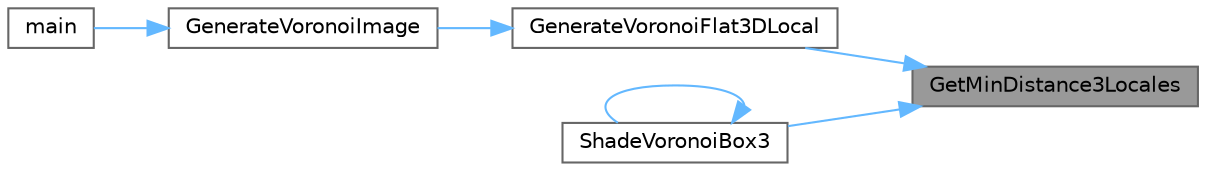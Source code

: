 digraph "GetMinDistance3Locales"
{
 // LATEX_PDF_SIZE
  bgcolor="transparent";
  edge [fontname=Helvetica,fontsize=10,labelfontname=Helvetica,labelfontsize=10];
  node [fontname=Helvetica,fontsize=10,shape=box,height=0.2,width=0.4];
  rankdir="RL";
  Node1 [id="Node000001",label="GetMinDistance3Locales",height=0.2,width=0.4,color="gray40", fillcolor="grey60", style="filled", fontcolor="black",tooltip=" "];
  Node1 -> Node2 [id="edge11_Node000001_Node000002",dir="back",color="steelblue1",style="solid",tooltip=" "];
  Node2 [id="Node000002",label="GenerateVoronoiFlat3DLocal",height=0.2,width=0.4,color="grey40", fillcolor="white", style="filled",URL="$dd/d4e/a00329.html#a4f7681c24ad008b5b20f8147d2938bb0",tooltip="Faster Method for Generating Voronoi Diagrams."];
  Node2 -> Node3 [id="edge12_Node000002_Node000003",dir="back",color="steelblue1",style="solid",tooltip=" "];
  Node3 [id="Node000003",label="GenerateVoronoiImage",height=0.2,width=0.4,color="grey40", fillcolor="white", style="filled",URL="$d3/d07/a00305.html#a450c7f9206bff8de0c177e34e6b5bcf4",tooltip=" "];
  Node3 -> Node4 [id="edge13_Node000003_Node000004",dir="back",color="steelblue1",style="solid",tooltip=" "];
  Node4 [id="Node000004",label="main",height=0.2,width=0.4,color="grey40", fillcolor="white", style="filled",URL="$dc/dee/a00053.html#a048af25ea3eb0571ab780e44e221650e",tooltip=" "];
  Node1 -> Node5 [id="edge14_Node000001_Node000005",dir="back",color="steelblue1",style="solid",tooltip=" "];
  Node5 [id="Node000005",label="ShadeVoronoiBox3",height=0.2,width=0.4,color="grey40", fillcolor="white", style="filled",URL="$dd/d4e/a00329.html#a7f533fab0007b8e388232d9fb654ae06",tooltip=" "];
  Node5 -> Node5 [id="edge15_Node000005_Node000005",dir="back",color="steelblue1",style="solid",tooltip=" "];
}

